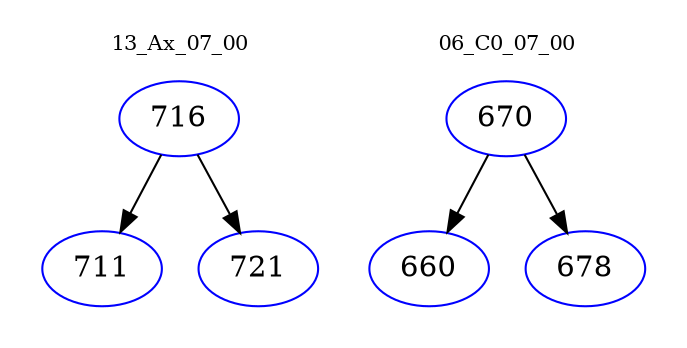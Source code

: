 digraph{
subgraph cluster_0 {
color = white
label = "13_Ax_07_00";
fontsize=10;
T0_716 [label="716", color="blue"]
T0_716 -> T0_711 [color="black"]
T0_711 [label="711", color="blue"]
T0_716 -> T0_721 [color="black"]
T0_721 [label="721", color="blue"]
}
subgraph cluster_1 {
color = white
label = "06_C0_07_00";
fontsize=10;
T1_670 [label="670", color="blue"]
T1_670 -> T1_660 [color="black"]
T1_660 [label="660", color="blue"]
T1_670 -> T1_678 [color="black"]
T1_678 [label="678", color="blue"]
}
}
